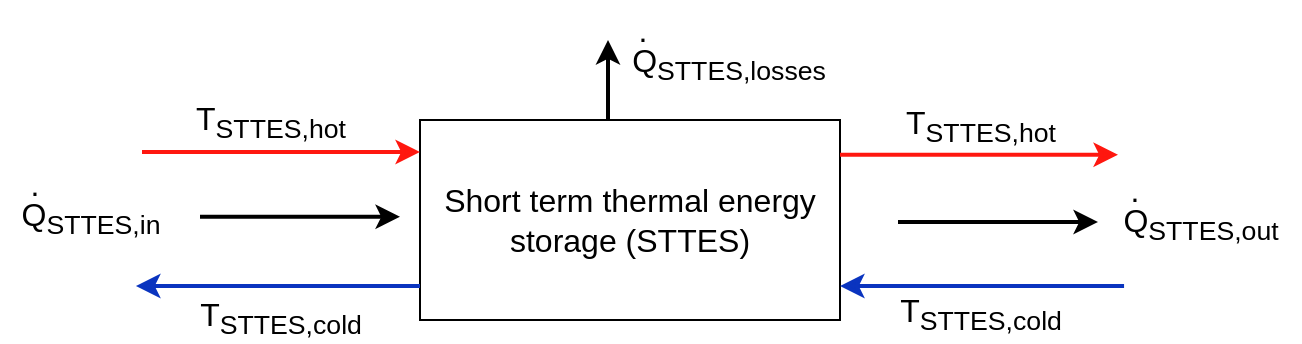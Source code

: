 <mxfile version="20.6.2" type="device"><diagram id="kJes-hOu5LFb9hqr-LKq" name="Seite-1"><mxGraphModel dx="1172" dy="697" grid="1" gridSize="10" guides="1" tooltips="1" connect="1" arrows="1" fold="1" page="1" pageScale="1" pageWidth="827" pageHeight="1169" math="0" shadow="0"><root><mxCell id="0"/><mxCell id="1" parent="0"/><mxCell id="wZrfAmfpHfwwoAlyTFxW-8" value="" style="endArrow=classic;html=1;rounded=0;fontSize=16;strokeWidth=2;" parent="1" edge="1"><mxGeometry width="50" height="50" relative="1" as="geometry"><mxPoint x="559" y="211" as="sourcePoint"/><mxPoint x="659" y="211" as="targetPoint"/></mxGeometry></mxCell><mxCell id="wZrfAmfpHfwwoAlyTFxW-11" value="Q&lt;sub&gt;STTES,out&lt;/sub&gt;" style="text;html=1;align=center;verticalAlign=middle;resizable=0;points=[];autosize=1;strokeColor=none;fillColor=none;fontSize=16;" parent="1" vertex="1"><mxGeometry x="660" y="192" width="100" height="40" as="geometry"/></mxCell><mxCell id="wZrfAmfpHfwwoAlyTFxW-15" value="." style="text;html=1;align=center;verticalAlign=middle;resizable=0;points=[];autosize=1;strokeColor=none;fillColor=none;fontSize=16;" parent="1" vertex="1"><mxGeometry x="662" y="180" width="30" height="30" as="geometry"/></mxCell><mxCell id="wZrfAmfpHfwwoAlyTFxW-1" value="&lt;font style=&quot;font-size: 16px;&quot;&gt;Short term thermal energy storage (STTES)&lt;/font&gt;" style="rounded=0;whiteSpace=wrap;html=1;" parent="1" vertex="1"><mxGeometry x="320" y="160" width="210" height="100" as="geometry"/></mxCell><mxCell id="wZrfAmfpHfwwoAlyTFxW-24" value="" style="endArrow=classic;html=1;rounded=0;fontSize=19;entryX=-0.009;entryY=0.171;entryDx=0;entryDy=0;entryPerimeter=0;fillColor=#dae8fc;strokeColor=#0A34BF;strokeWidth=2;" parent="1" edge="1"><mxGeometry width="50" height="50" relative="1" as="geometry"><mxPoint x="672.03" y="243" as="sourcePoint"/><mxPoint x="530" y="243" as="targetPoint"/></mxGeometry></mxCell><mxCell id="wZrfAmfpHfwwoAlyTFxW-25" value="&lt;font style=&quot;font-size: 16px;&quot;&gt;T&lt;sub style=&quot;&quot;&gt;STTES,cold&lt;/sub&gt;&lt;/font&gt;" style="edgeLabel;html=1;align=center;verticalAlign=middle;resizable=0;points=[];fontSize=16;" parent="wZrfAmfpHfwwoAlyTFxW-24" vertex="1" connectable="0"><mxGeometry x="-0.447" y="-1" relative="1" as="geometry"><mxPoint x="-33" y="15" as="offset"/></mxGeometry></mxCell><mxCell id="wZrfAmfpHfwwoAlyTFxW-29" value="" style="endArrow=classic;html=1;rounded=0;fontSize=19;strokeColor=#FF170F;strokeWidth=2;" parent="1" edge="1"><mxGeometry width="50" height="50" relative="1" as="geometry"><mxPoint x="530" y="177.41" as="sourcePoint"/><mxPoint x="669" y="177.41" as="targetPoint"/></mxGeometry></mxCell><mxCell id="wZrfAmfpHfwwoAlyTFxW-30" value="&lt;font style=&quot;font-size: 16px;&quot;&gt;T&lt;sub style=&quot;&quot;&gt;STTES,hot&lt;/sub&gt;&lt;/font&gt;" style="edgeLabel;html=1;align=center;verticalAlign=middle;resizable=0;points=[];fontSize=16;" parent="wZrfAmfpHfwwoAlyTFxW-29" vertex="1" connectable="0"><mxGeometry x="-0.447" y="-1" relative="1" as="geometry"><mxPoint x="31" y="-16" as="offset"/></mxGeometry></mxCell><mxCell id="nndo75246W4I8ii-i4aM-1" value="" style="endArrow=classic;html=1;rounded=0;fontSize=16;strokeWidth=2;" parent="1" edge="1"><mxGeometry width="50" height="50" relative="1" as="geometry"><mxPoint x="210" y="208.41" as="sourcePoint"/><mxPoint x="310" y="208.41" as="targetPoint"/></mxGeometry></mxCell><mxCell id="nndo75246W4I8ii-i4aM-2" value="Q&lt;sub&gt;STTES,in&lt;/sub&gt;" style="text;html=1;align=center;verticalAlign=middle;resizable=0;points=[];autosize=1;strokeColor=none;fillColor=none;fontSize=16;" parent="1" vertex="1"><mxGeometry x="110" y="189.41" width="90" height="40" as="geometry"/></mxCell><mxCell id="nndo75246W4I8ii-i4aM-4" value="" style="endArrow=classic;html=1;rounded=0;fontSize=19;entryX=-0.009;entryY=0.171;entryDx=0;entryDy=0;entryPerimeter=0;fillColor=#dae8fc;strokeColor=#0A34BF;strokeWidth=2;" parent="1" edge="1"><mxGeometry width="50" height="50" relative="1" as="geometry"><mxPoint x="320.0" y="243.0" as="sourcePoint"/><mxPoint x="177.97" y="243.0" as="targetPoint"/></mxGeometry></mxCell><mxCell id="nndo75246W4I8ii-i4aM-5" value="&lt;font style=&quot;font-size: 16px;&quot;&gt;T&lt;sub style=&quot;&quot;&gt;STTES,cold&lt;/sub&gt;&lt;/font&gt;" style="edgeLabel;html=1;align=center;verticalAlign=middle;resizable=0;points=[];fontSize=16;" parent="nndo75246W4I8ii-i4aM-4" vertex="1" connectable="0"><mxGeometry x="-0.447" y="-1" relative="1" as="geometry"><mxPoint x="-31" y="17" as="offset"/></mxGeometry></mxCell><mxCell id="nndo75246W4I8ii-i4aM-6" value="" style="endArrow=classic;html=1;rounded=0;fontSize=19;strokeColor=#FF170F;strokeWidth=2;" parent="1" edge="1"><mxGeometry width="50" height="50" relative="1" as="geometry"><mxPoint x="181" y="176.0" as="sourcePoint"/><mxPoint x="320.0" y="176.0" as="targetPoint"/></mxGeometry></mxCell><mxCell id="nndo75246W4I8ii-i4aM-7" value="&lt;font style=&quot;font-size: 16px;&quot;&gt;T&lt;sub style=&quot;&quot;&gt;STTES,hot&lt;/sub&gt;&lt;/font&gt;" style="edgeLabel;html=1;align=center;verticalAlign=middle;resizable=0;points=[];fontSize=16;" parent="nndo75246W4I8ii-i4aM-6" vertex="1" connectable="0"><mxGeometry x="-0.447" y="-1" relative="1" as="geometry"><mxPoint x="25" y="-16" as="offset"/></mxGeometry></mxCell><mxCell id="nndo75246W4I8ii-i4aM-11" value="." style="text;html=1;align=center;verticalAlign=middle;resizable=0;points=[];autosize=1;strokeColor=none;fillColor=none;fontSize=16;" parent="1" vertex="1"><mxGeometry x="112" y="177.41" width="30" height="30" as="geometry"/></mxCell><mxCell id="mJszWWSA5XKqsMdHJOxR-1" value="" style="endArrow=classic;html=1;rounded=0;fontSize=16;strokeWidth=2;" edge="1" parent="1"><mxGeometry width="50" height="50" relative="1" as="geometry"><mxPoint x="414" y="160" as="sourcePoint"/><mxPoint x="414" y="120" as="targetPoint"/></mxGeometry></mxCell><mxCell id="mJszWWSA5XKqsMdHJOxR-2" value="Q&lt;sub&gt;STTES,losses&lt;/sub&gt;" style="text;html=1;align=center;verticalAlign=middle;resizable=0;points=[];autosize=1;strokeColor=none;fillColor=none;fontSize=16;" vertex="1" parent="1"><mxGeometry x="414" y="112" width="120" height="40" as="geometry"/></mxCell><mxCell id="mJszWWSA5XKqsMdHJOxR-3" value="." style="text;html=1;align=center;verticalAlign=middle;resizable=0;points=[];autosize=1;strokeColor=none;fillColor=none;fontSize=16;" vertex="1" parent="1"><mxGeometry x="416" y="100" width="30" height="30" as="geometry"/></mxCell></root></mxGraphModel></diagram></mxfile>